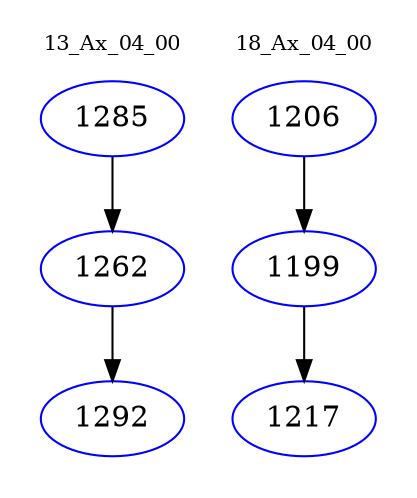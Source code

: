 digraph{
subgraph cluster_0 {
color = white
label = "13_Ax_04_00";
fontsize=10;
T0_1285 [label="1285", color="blue"]
T0_1285 -> T0_1262 [color="black"]
T0_1262 [label="1262", color="blue"]
T0_1262 -> T0_1292 [color="black"]
T0_1292 [label="1292", color="blue"]
}
subgraph cluster_1 {
color = white
label = "18_Ax_04_00";
fontsize=10;
T1_1206 [label="1206", color="blue"]
T1_1206 -> T1_1199 [color="black"]
T1_1199 [label="1199", color="blue"]
T1_1199 -> T1_1217 [color="black"]
T1_1217 [label="1217", color="blue"]
}
}
